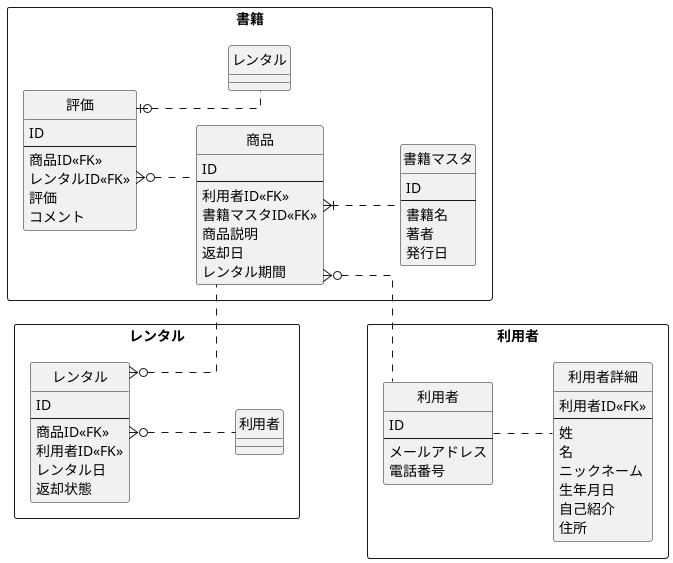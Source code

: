 @startuml
left to right direction
hIDe circle
skinparam linetype ortho

rectangle 書籍 {
  entity 書籍マスタ {
    ID
    --
    書籍名
    著者
    発行日
  }

  entity 商品 {
    ID
    --
    利用者ID<<FK>>
    書籍マスタID<<FK>>
    商品説明
    返却日
    レンタル期間
  }
  商品 }|.. 書籍マスタ

  entity 評価 {
    ID
    --
    商品ID<<FK>>
    レンタルID<<FK>>
    評価
    コメント
  }
  評価 }o.. 商品
  評価 |o.. レンタル
}

rectangle 利用者 {
  entity 利用者 {
    ID
    --
    メールアドレス
    電話番号
  }
  商品 }o.. 利用者

  entity 利用者詳細 {
    利用者ID<<FK>>
    --
    姓
    名
    ニックネーム
    生年月日
    自己紹介
    住所
  }
  利用者..利用者詳細
}

rectangle レンタル {
  entity レンタル {
    ID
    --
    商品ID<<FK>>
    利用者ID<<FK>>
    レンタル日
    返却状態
  }
  レンタル }o.. 商品
  レンタル }o.. 利用者

}
@enduml